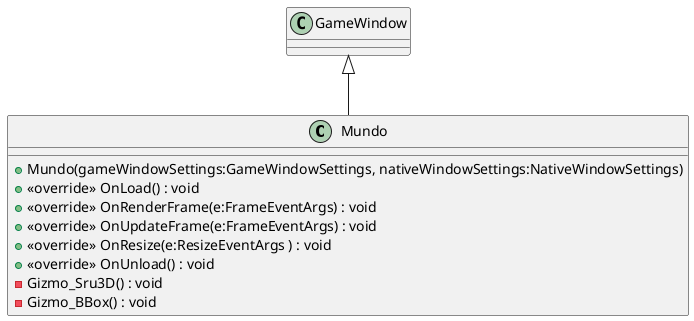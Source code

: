 @startuml Mundo
class Mundo {
    + Mundo(gameWindowSettings:GameWindowSettings, nativeWindowSettings:NativeWindowSettings)
    + <<override>> OnLoad() : void
    + <<override>> OnRenderFrame(e:FrameEventArgs) : void
    + <<override>> OnUpdateFrame(e:FrameEventArgs) : void
    + <<override>> OnResize(e:ResizeEventArgs ) : void
    + <<override>> OnUnload() : void
    - Gizmo_Sru3D() : void
    - Gizmo_BBox() : void 
}
GameWindow <|-- Mundo
@enduml

